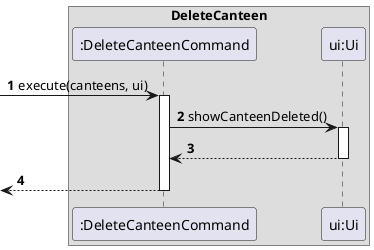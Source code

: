@startuml
'https://plantuml.com/sequence-diagram

autonumber
box DeleteCanteen

->":DeleteCanteenCommand" : execute(canteens, ui)
activate ":DeleteCanteenCommand"

":DeleteCanteenCommand" -> "ui:Ui" : showCanteenDeleted()
activate "ui:Ui"
"ui:Ui" --> ":DeleteCanteenCommand"
deactivate "ui:Ui"

<-- ":DeleteCanteenCommand"
deactivate ":DeleteCanteenCommand"
@enduml